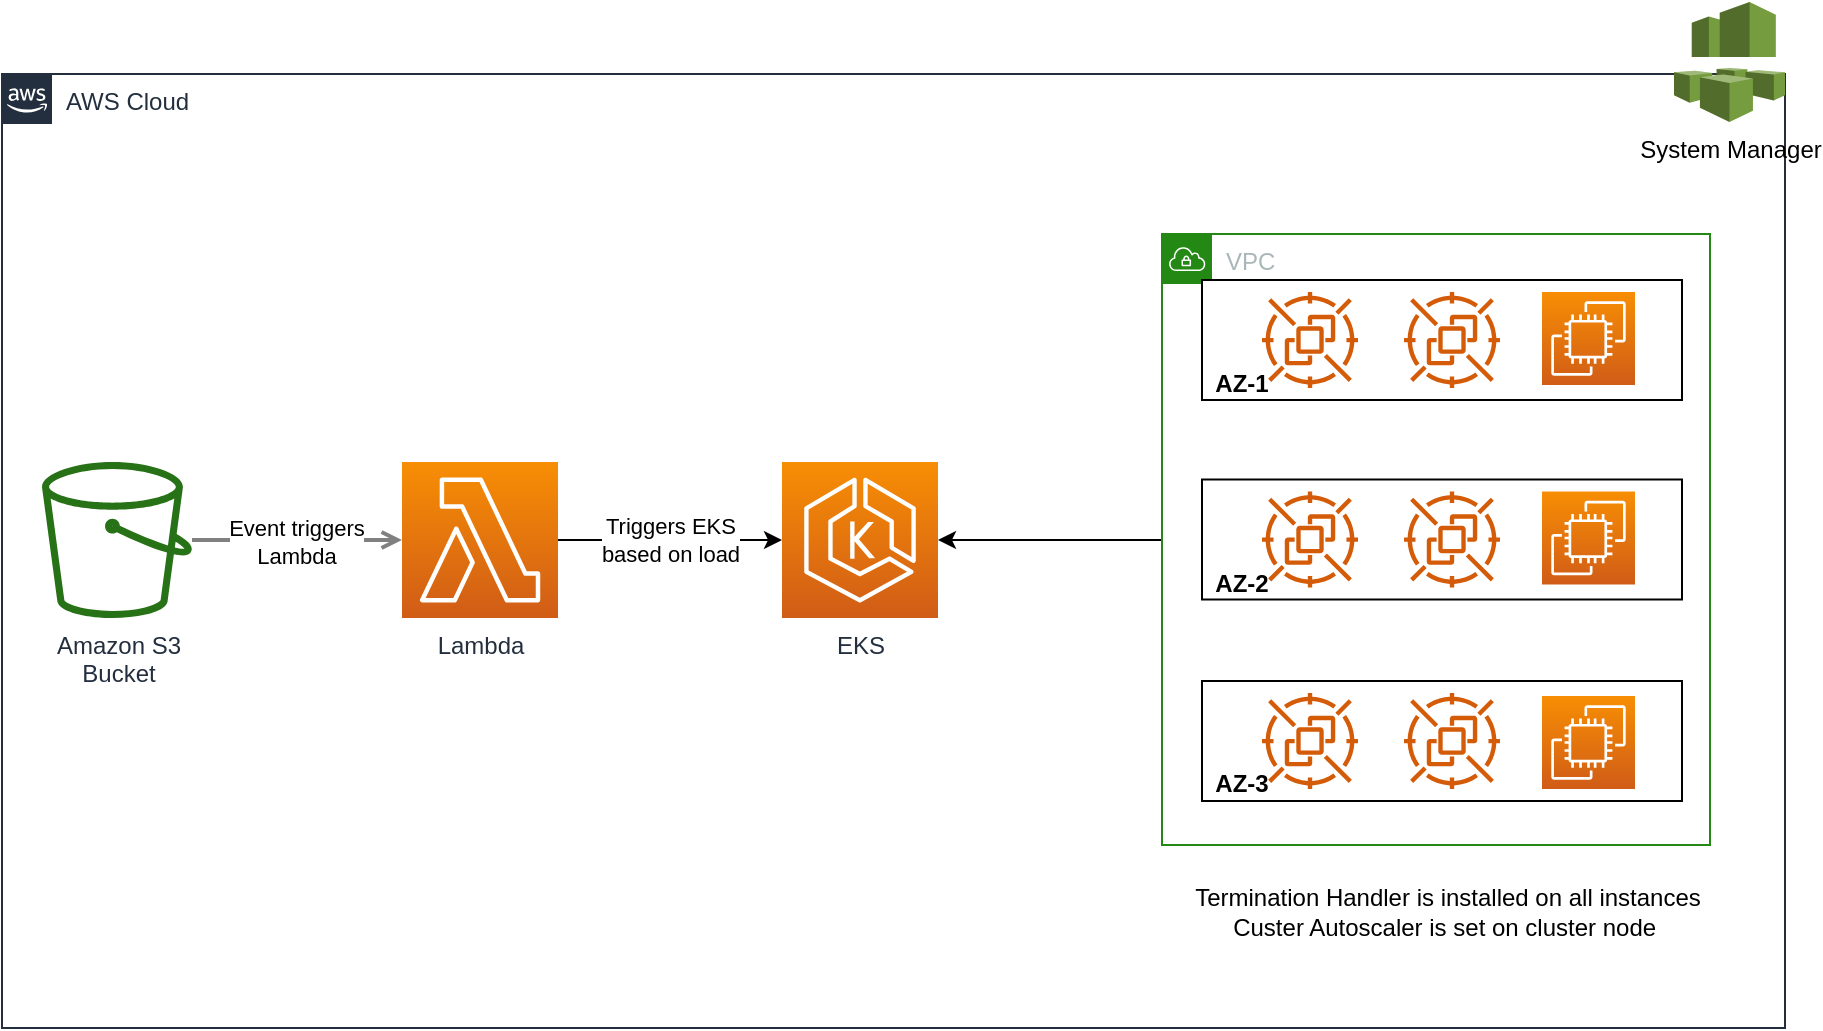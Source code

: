 <mxfile version="16.6.1" type="github">
  <diagram id="Ht1M8jgEwFfnCIfOTk4-" name="Page-1">
    <mxGraphModel dx="1278" dy="1406" grid="1" gridSize="10" guides="1" tooltips="1" connect="1" arrows="1" fold="1" page="1" pageScale="1" pageWidth="1169" pageHeight="827" math="0" shadow="0">
      <root>
        <mxCell id="0" />
        <mxCell id="1" parent="0" />
        <mxCell id="UEzPUAAOIrF-is8g5C7q-175" value="AWS Cloud" style="points=[[0,0],[0.25,0],[0.5,0],[0.75,0],[1,0],[1,0.25],[1,0.5],[1,0.75],[1,1],[0.75,1],[0.5,1],[0.25,1],[0,1],[0,0.75],[0,0.5],[0,0.25]];outlineConnect=0;gradientColor=none;html=1;whiteSpace=wrap;fontSize=12;fontStyle=0;shape=mxgraph.aws4.group;grIcon=mxgraph.aws4.group_aws_cloud_alt;strokeColor=#232F3E;fillColor=none;verticalAlign=top;align=left;spacingLeft=30;fontColor=#232F3E;dashed=0;labelBackgroundColor=#ffffff;container=1;pointerEvents=0;collapsible=0;recursiveResize=0;" parent="1" vertex="1">
          <mxGeometry x="214" y="-744" width="891.5" height="477" as="geometry" />
        </mxCell>
        <mxCell id="aWLv8HKTsbXgoNFzghDL-35" value="Triggers EKS &lt;br&gt;based on load" style="edgeStyle=elbowEdgeStyle;rounded=0;orthogonalLoop=1;jettySize=auto;elbow=vertical;html=1;entryX=0;entryY=0.5;entryDx=0;entryDy=0;entryPerimeter=0;" edge="1" parent="UEzPUAAOIrF-is8g5C7q-175" source="aWLv8HKTsbXgoNFzghDL-1" target="aWLv8HKTsbXgoNFzghDL-2">
          <mxGeometry relative="1" as="geometry" />
        </mxCell>
        <mxCell id="aWLv8HKTsbXgoNFzghDL-1" value="Lambda" style="sketch=0;points=[[0,0,0],[0.25,0,0],[0.5,0,0],[0.75,0,0],[1,0,0],[0,1,0],[0.25,1,0],[0.5,1,0],[0.75,1,0],[1,1,0],[0,0.25,0],[0,0.5,0],[0,0.75,0],[1,0.25,0],[1,0.5,0],[1,0.75,0]];outlineConnect=0;fontColor=#232F3E;gradientColor=#F78E04;gradientDirection=north;fillColor=#D05C17;strokeColor=#ffffff;dashed=0;verticalLabelPosition=bottom;verticalAlign=top;align=center;html=1;fontSize=12;fontStyle=0;aspect=fixed;shape=mxgraph.aws4.resourceIcon;resIcon=mxgraph.aws4.lambda;" vertex="1" parent="UEzPUAAOIrF-is8g5C7q-175">
          <mxGeometry x="200" y="194" width="78" height="78" as="geometry" />
        </mxCell>
        <mxCell id="aWLv8HKTsbXgoNFzghDL-2" value="EKS" style="sketch=0;points=[[0,0,0],[0.25,0,0],[0.5,0,0],[0.75,0,0],[1,0,0],[0,1,0],[0.25,1,0],[0.5,1,0],[0.75,1,0],[1,1,0],[0,0.25,0],[0,0.5,0],[0,0.75,0],[1,0.25,0],[1,0.5,0],[1,0.75,0]];outlineConnect=0;fontColor=#232F3E;gradientColor=#F78E04;gradientDirection=north;fillColor=#D05C17;strokeColor=#ffffff;dashed=0;verticalLabelPosition=bottom;verticalAlign=top;align=center;html=1;fontSize=12;fontStyle=0;aspect=fixed;shape=mxgraph.aws4.resourceIcon;resIcon=mxgraph.aws4.eks;" vertex="1" parent="UEzPUAAOIrF-is8g5C7q-175">
          <mxGeometry x="390" y="194" width="78" height="78" as="geometry" />
        </mxCell>
        <mxCell id="aWLv8HKTsbXgoNFzghDL-34" style="edgeStyle=elbowEdgeStyle;rounded=0;orthogonalLoop=1;jettySize=auto;elbow=vertical;html=1;entryX=1;entryY=0.5;entryDx=0;entryDy=0;entryPerimeter=0;" edge="1" parent="UEzPUAAOIrF-is8g5C7q-175" source="aWLv8HKTsbXgoNFzghDL-5" target="aWLv8HKTsbXgoNFzghDL-2">
          <mxGeometry relative="1" as="geometry" />
        </mxCell>
        <mxCell id="aWLv8HKTsbXgoNFzghDL-5" value="VPC" style="points=[[0,0],[0.25,0],[0.5,0],[0.75,0],[1,0],[1,0.25],[1,0.5],[1,0.75],[1,1],[0.75,1],[0.5,1],[0.25,1],[0,1],[0,0.75],[0,0.5],[0,0.25]];outlineConnect=0;gradientColor=none;html=1;whiteSpace=wrap;fontSize=12;fontStyle=0;container=1;pointerEvents=0;collapsible=0;recursiveResize=0;shape=mxgraph.aws4.group;grIcon=mxgraph.aws4.group_vpc;strokeColor=#248814;fillColor=none;verticalAlign=top;align=left;spacingLeft=30;fontColor=#AAB7B8;dashed=0;" vertex="1" parent="UEzPUAAOIrF-is8g5C7q-175">
          <mxGeometry x="580" y="80" width="274" height="305.5" as="geometry" />
        </mxCell>
        <mxCell id="aWLv8HKTsbXgoNFzghDL-15" value="" style="rounded=0;whiteSpace=wrap;html=1;" vertex="1" parent="aWLv8HKTsbXgoNFzghDL-5">
          <mxGeometry x="20" y="122.75" width="240" height="60" as="geometry" />
        </mxCell>
        <mxCell id="aWLv8HKTsbXgoNFzghDL-16" value="" style="sketch=0;outlineConnect=0;fontColor=#232F3E;gradientColor=none;fillColor=#D45B07;strokeColor=none;dashed=0;verticalLabelPosition=bottom;verticalAlign=top;align=center;html=1;fontSize=12;fontStyle=0;aspect=fixed;pointerEvents=1;shape=mxgraph.aws4.spot_instance;" vertex="1" parent="aWLv8HKTsbXgoNFzghDL-5">
          <mxGeometry x="50" y="128.75" width="48" height="48" as="geometry" />
        </mxCell>
        <mxCell id="aWLv8HKTsbXgoNFzghDL-17" value="" style="sketch=0;outlineConnect=0;fontColor=#232F3E;gradientColor=none;fillColor=#D45B07;strokeColor=none;dashed=0;verticalLabelPosition=bottom;verticalAlign=top;align=center;html=1;fontSize=12;fontStyle=0;aspect=fixed;pointerEvents=1;shape=mxgraph.aws4.spot_instance;" vertex="1" parent="aWLv8HKTsbXgoNFzghDL-5">
          <mxGeometry x="121" y="128.75" width="48" height="48" as="geometry" />
        </mxCell>
        <mxCell id="aWLv8HKTsbXgoNFzghDL-30" style="edgeStyle=elbowEdgeStyle;rounded=0;orthogonalLoop=1;jettySize=auto;elbow=vertical;html=1;" edge="1" parent="aWLv8HKTsbXgoNFzghDL-5" source="aWLv8HKTsbXgoNFzghDL-20" target="aWLv8HKTsbXgoNFzghDL-21">
          <mxGeometry relative="1" as="geometry" />
        </mxCell>
        <mxCell id="aWLv8HKTsbXgoNFzghDL-20" value="" style="rounded=0;whiteSpace=wrap;html=1;" vertex="1" parent="aWLv8HKTsbXgoNFzghDL-5">
          <mxGeometry x="20" y="23" width="240" height="60" as="geometry" />
        </mxCell>
        <mxCell id="aWLv8HKTsbXgoNFzghDL-21" value="" style="sketch=0;outlineConnect=0;fontColor=#232F3E;gradientColor=none;fillColor=#D45B07;strokeColor=none;dashed=0;verticalLabelPosition=bottom;verticalAlign=top;align=center;html=1;fontSize=12;fontStyle=0;aspect=fixed;pointerEvents=1;shape=mxgraph.aws4.spot_instance;" vertex="1" parent="aWLv8HKTsbXgoNFzghDL-5">
          <mxGeometry x="50" y="29" width="48" height="48" as="geometry" />
        </mxCell>
        <mxCell id="aWLv8HKTsbXgoNFzghDL-22" value="" style="sketch=0;outlineConnect=0;fontColor=#232F3E;gradientColor=none;fillColor=#D45B07;strokeColor=none;dashed=0;verticalLabelPosition=bottom;verticalAlign=top;align=center;html=1;fontSize=12;fontStyle=0;aspect=fixed;pointerEvents=1;shape=mxgraph.aws4.spot_instance;" vertex="1" parent="aWLv8HKTsbXgoNFzghDL-5">
          <mxGeometry x="121" y="29" width="48" height="48" as="geometry" />
        </mxCell>
        <mxCell id="aWLv8HKTsbXgoNFzghDL-24" value="&lt;b&gt;AZ-1&lt;/b&gt;" style="text;html=1;strokeColor=none;fillColor=none;align=center;verticalAlign=middle;whiteSpace=wrap;rounded=0;" vertex="1" parent="aWLv8HKTsbXgoNFzghDL-5">
          <mxGeometry x="10" y="60" width="60" height="30" as="geometry" />
        </mxCell>
        <mxCell id="aWLv8HKTsbXgoNFzghDL-6" value="" style="rounded=0;whiteSpace=wrap;html=1;" vertex="1" parent="aWLv8HKTsbXgoNFzghDL-5">
          <mxGeometry x="20" y="223.5" width="240" height="60" as="geometry" />
        </mxCell>
        <mxCell id="aWLv8HKTsbXgoNFzghDL-7" value="" style="sketch=0;outlineConnect=0;fontColor=#232F3E;gradientColor=none;fillColor=#D45B07;strokeColor=none;dashed=0;verticalLabelPosition=bottom;verticalAlign=top;align=center;html=1;fontSize=12;fontStyle=0;aspect=fixed;pointerEvents=1;shape=mxgraph.aws4.spot_instance;" vertex="1" parent="aWLv8HKTsbXgoNFzghDL-5">
          <mxGeometry x="50" y="229.5" width="48" height="48" as="geometry" />
        </mxCell>
        <mxCell id="aWLv8HKTsbXgoNFzghDL-10" value="" style="sketch=0;outlineConnect=0;fontColor=#232F3E;gradientColor=none;fillColor=#D45B07;strokeColor=none;dashed=0;verticalLabelPosition=bottom;verticalAlign=top;align=center;html=1;fontSize=12;fontStyle=0;aspect=fixed;pointerEvents=1;shape=mxgraph.aws4.spot_instance;" vertex="1" parent="aWLv8HKTsbXgoNFzghDL-5">
          <mxGeometry x="121" y="229.5" width="48" height="48" as="geometry" />
        </mxCell>
        <mxCell id="aWLv8HKTsbXgoNFzghDL-27" value="&lt;b&gt;AZ-2&lt;/b&gt;" style="text;html=1;strokeColor=none;fillColor=none;align=center;verticalAlign=middle;whiteSpace=wrap;rounded=0;" vertex="1" parent="aWLv8HKTsbXgoNFzghDL-5">
          <mxGeometry x="10" y="160" width="60" height="30" as="geometry" />
        </mxCell>
        <mxCell id="aWLv8HKTsbXgoNFzghDL-28" value="&lt;b&gt;AZ-3&lt;/b&gt;" style="text;html=1;strokeColor=none;fillColor=none;align=center;verticalAlign=middle;whiteSpace=wrap;rounded=0;" vertex="1" parent="aWLv8HKTsbXgoNFzghDL-5">
          <mxGeometry x="10" y="260" width="60" height="30" as="geometry" />
        </mxCell>
        <mxCell id="aWLv8HKTsbXgoNFzghDL-37" value="" style="sketch=0;points=[[0,0,0],[0.25,0,0],[0.5,0,0],[0.75,0,0],[1,0,0],[0,1,0],[0.25,1,0],[0.5,1,0],[0.75,1,0],[1,1,0],[0,0.25,0],[0,0.5,0],[0,0.75,0],[1,0.25,0],[1,0.5,0],[1,0.75,0]];outlineConnect=0;fontColor=#232F3E;gradientColor=#F78E04;gradientDirection=north;fillColor=#D05C17;strokeColor=#ffffff;dashed=0;verticalLabelPosition=bottom;verticalAlign=top;align=center;html=1;fontSize=12;fontStyle=0;aspect=fixed;shape=mxgraph.aws4.resourceIcon;resIcon=mxgraph.aws4.ec2;" vertex="1" parent="aWLv8HKTsbXgoNFzghDL-5">
          <mxGeometry x="190" y="231" width="46.5" height="46.5" as="geometry" />
        </mxCell>
        <mxCell id="aWLv8HKTsbXgoNFzghDL-38" value="" style="sketch=0;points=[[0,0,0],[0.25,0,0],[0.5,0,0],[0.75,0,0],[1,0,0],[0,1,0],[0.25,1,0],[0.5,1,0],[0.75,1,0],[1,1,0],[0,0.25,0],[0,0.5,0],[0,0.75,0],[1,0.25,0],[1,0.5,0],[1,0.75,0]];outlineConnect=0;fontColor=#232F3E;gradientColor=#F78E04;gradientDirection=north;fillColor=#D05C17;strokeColor=#ffffff;dashed=0;verticalLabelPosition=bottom;verticalAlign=top;align=center;html=1;fontSize=12;fontStyle=0;aspect=fixed;shape=mxgraph.aws4.resourceIcon;resIcon=mxgraph.aws4.ec2;" vertex="1" parent="aWLv8HKTsbXgoNFzghDL-5">
          <mxGeometry x="190" y="128.75" width="46.5" height="46.5" as="geometry" />
        </mxCell>
        <mxCell id="aWLv8HKTsbXgoNFzghDL-39" value="" style="sketch=0;points=[[0,0,0],[0.25,0,0],[0.5,0,0],[0.75,0,0],[1,0,0],[0,1,0],[0.25,1,0],[0.5,1,0],[0.75,1,0],[1,1,0],[0,0.25,0],[0,0.5,0],[0,0.75,0],[1,0.25,0],[1,0.5,0],[1,0.75,0]];outlineConnect=0;fontColor=#232F3E;gradientColor=#F78E04;gradientDirection=north;fillColor=#D05C17;strokeColor=#ffffff;dashed=0;verticalLabelPosition=bottom;verticalAlign=top;align=center;html=1;fontSize=12;fontStyle=0;aspect=fixed;shape=mxgraph.aws4.resourceIcon;resIcon=mxgraph.aws4.ec2;" vertex="1" parent="aWLv8HKTsbXgoNFzghDL-5">
          <mxGeometry x="190" y="29" width="46.5" height="46.5" as="geometry" />
        </mxCell>
        <mxCell id="UEzPUAAOIrF-is8g5C7q-177" value="Amazon S3&lt;br&gt;Bucket&lt;br&gt;" style="outlineConnect=0;fontColor=#232F3E;gradientColor=none;fillColor=#277116;strokeColor=none;dashed=0;verticalLabelPosition=bottom;verticalAlign=top;align=center;html=1;fontSize=12;fontStyle=0;aspect=fixed;pointerEvents=1;shape=mxgraph.aws4.bucket;labelBackgroundColor=#ffffff;" parent="UEzPUAAOIrF-is8g5C7q-175" vertex="1">
          <mxGeometry x="20" y="194" width="75" height="78" as="geometry" />
        </mxCell>
        <mxCell id="UEzPUAAOIrF-is8g5C7q-195" value="Event triggers&lt;br&gt;Lambda" style="edgeStyle=orthogonalEdgeStyle;rounded=0;orthogonalLoop=1;jettySize=auto;html=1;startArrow=none;startFill=0;endArrow=open;endFill=0;strokeColor=#808080;strokeWidth=2;" parent="UEzPUAAOIrF-is8g5C7q-175" source="UEzPUAAOIrF-is8g5C7q-177" edge="1">
          <mxGeometry relative="1" as="geometry">
            <mxPoint x="200" y="233" as="targetPoint" />
          </mxGeometry>
        </mxCell>
        <mxCell id="aWLv8HKTsbXgoNFzghDL-40" value="Termination Handler is installed on all instances&lt;br&gt;Custer Autoscaler is set on cluster node&amp;nbsp;" style="text;html=1;strokeColor=none;fillColor=none;align=center;verticalAlign=middle;whiteSpace=wrap;rounded=0;" vertex="1" parent="UEzPUAAOIrF-is8g5C7q-175">
          <mxGeometry x="586" y="404" width="274" height="30" as="geometry" />
        </mxCell>
        <mxCell id="aWLv8HKTsbXgoNFzghDL-36" value="System Manager" style="outlineConnect=0;dashed=0;verticalLabelPosition=bottom;verticalAlign=top;align=center;html=1;shape=mxgraph.aws3.ec2_systems_manager;fillColor=#759C3E;gradientColor=none;" vertex="1" parent="UEzPUAAOIrF-is8g5C7q-175">
          <mxGeometry x="836" y="-36" width="55.5" height="60" as="geometry" />
        </mxCell>
        <mxCell id="UEzPUAAOIrF-is8g5C7q-196" style="edgeStyle=orthogonalEdgeStyle;rounded=0;orthogonalLoop=1;jettySize=auto;html=1;startArrow=none;startFill=0;endArrow=open;endFill=0;strokeColor=#808080;strokeWidth=2;" parent="1" target="UEzPUAAOIrF-is8g5C7q-179" edge="1">
          <mxGeometry relative="1" as="geometry">
            <mxPoint x="507" y="-710.5" as="sourcePoint" />
          </mxGeometry>
        </mxCell>
        <mxCell id="UEzPUAAOIrF-is8g5C7q-198" style="edgeStyle=orthogonalEdgeStyle;rounded=0;orthogonalLoop=1;jettySize=auto;html=1;startArrow=none;startFill=0;endArrow=open;endFill=0;strokeColor=#808080;strokeWidth=2;" parent="1" target="UEzPUAAOIrF-is8g5C7q-181" edge="1">
          <mxGeometry relative="1" as="geometry">
            <Array as="points">
              <mxPoint x="355" y="-689.5" />
            </Array>
            <mxPoint x="429" y="-689.5" as="sourcePoint" />
          </mxGeometry>
        </mxCell>
        <mxCell id="UEzPUAAOIrF-is8g5C7q-199" style="edgeStyle=orthogonalEdgeStyle;rounded=0;orthogonalLoop=1;jettySize=auto;html=1;startArrow=none;startFill=0;endArrow=open;endFill=0;strokeColor=#808080;strokeWidth=2;" parent="1" target="UEzPUAAOIrF-is8g5C7q-182" edge="1">
          <mxGeometry relative="1" as="geometry">
            <mxPoint x="468" y="-671.5" as="sourcePoint" />
          </mxGeometry>
        </mxCell>
        <mxCell id="UEzPUAAOIrF-is8g5C7q-200" style="edgeStyle=orthogonalEdgeStyle;rounded=0;orthogonalLoop=1;jettySize=auto;html=1;startArrow=none;startFill=0;endArrow=open;endFill=0;strokeColor=#808080;strokeWidth=2;" parent="1" target="UEzPUAAOIrF-is8g5C7q-183" edge="1">
          <mxGeometry relative="1" as="geometry">
            <Array as="points">
              <mxPoint x="576" y="-689.5" />
            </Array>
            <mxPoint x="507" y="-689.5" as="sourcePoint" />
          </mxGeometry>
        </mxCell>
        <mxCell id="UEzPUAAOIrF-is8g5C7q-197" style="edgeStyle=orthogonalEdgeStyle;rounded=0;orthogonalLoop=1;jettySize=auto;html=1;startArrow=none;startFill=0;endArrow=open;endFill=0;strokeColor=#808080;strokeWidth=2;" parent="1" target="UEzPUAAOIrF-is8g5C7q-180" edge="1">
          <mxGeometry relative="1" as="geometry">
            <mxPoint x="778" y="-710.5" as="sourcePoint" />
          </mxGeometry>
        </mxCell>
        <mxCell id="UEzPUAAOIrF-is8g5C7q-201" style="edgeStyle=orthogonalEdgeStyle;rounded=0;orthogonalLoop=1;jettySize=auto;html=1;startArrow=none;startFill=0;endArrow=open;endFill=0;strokeColor=#808080;strokeWidth=2;" parent="1" target="UEzPUAAOIrF-is8g5C7q-184" edge="1">
          <mxGeometry relative="1" as="geometry">
            <mxPoint x="739" y="-671.5" as="sourcePoint" />
          </mxGeometry>
        </mxCell>
      </root>
    </mxGraphModel>
  </diagram>
</mxfile>

